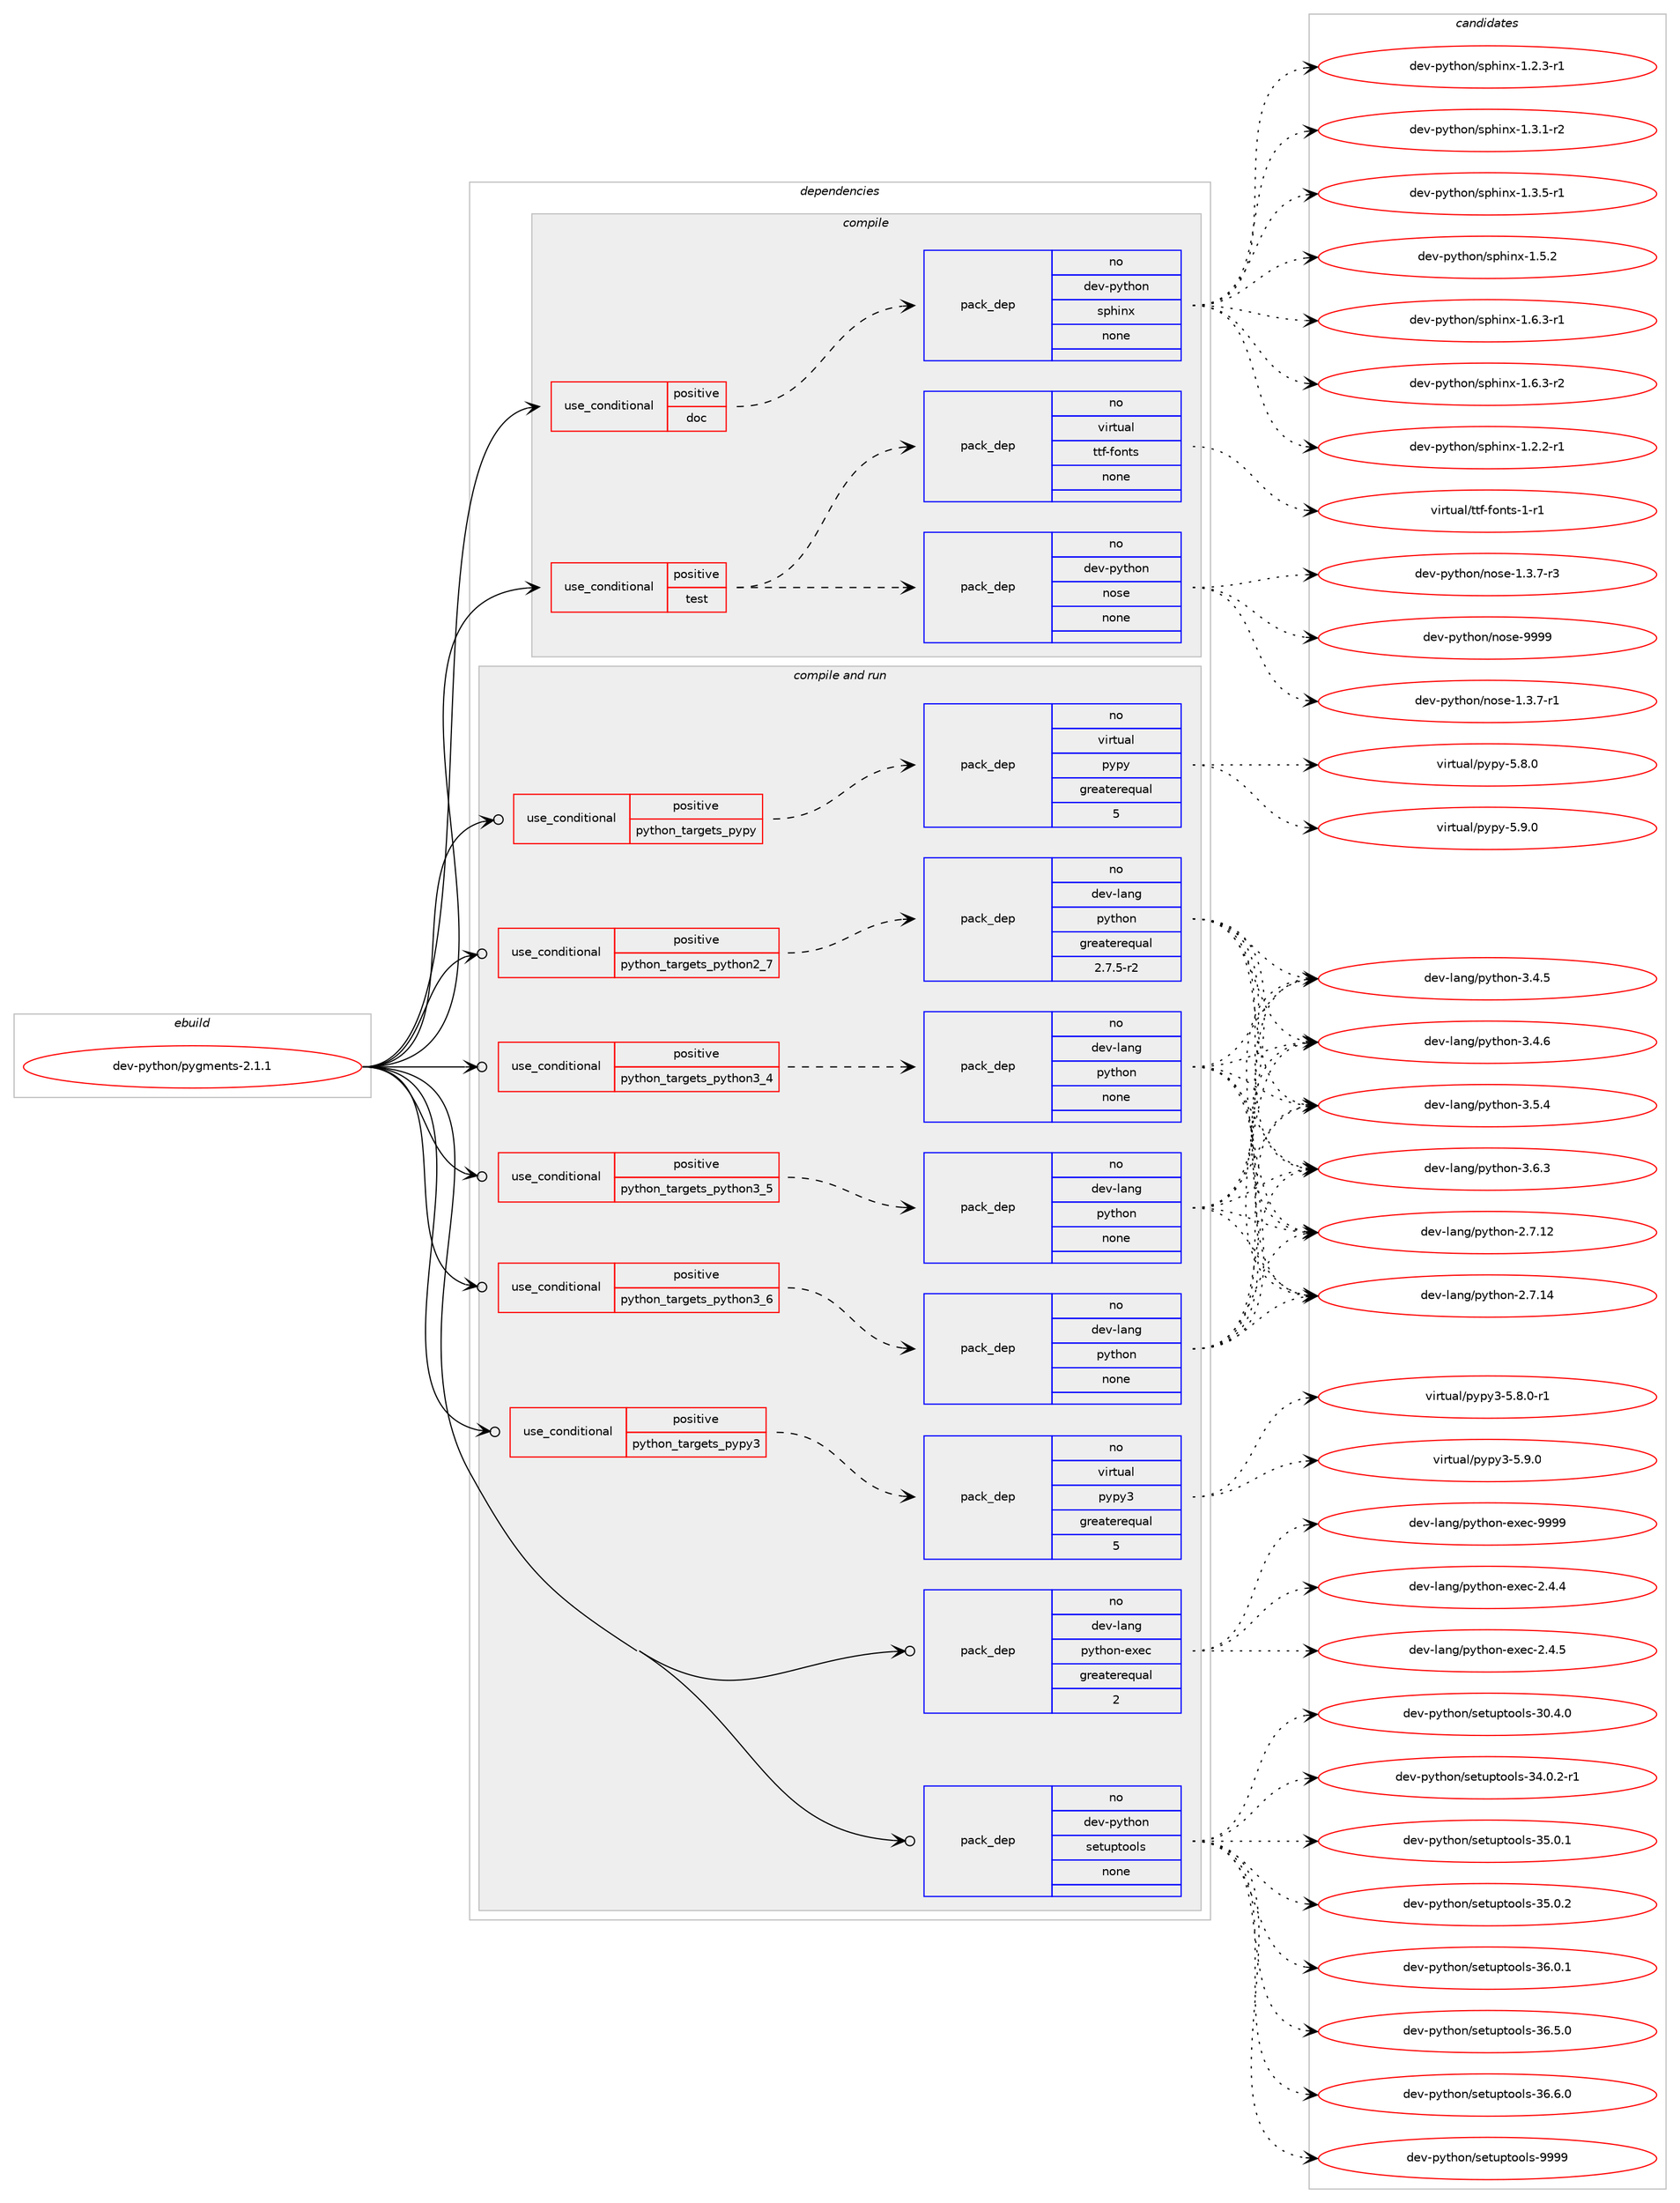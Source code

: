 digraph prolog {

# *************
# Graph options
# *************

newrank=true;
concentrate=true;
compound=true;
graph [rankdir=LR,fontname=Helvetica,fontsize=10,ranksep=1.5];#, ranksep=2.5, nodesep=0.2];
edge  [arrowhead=vee];
node  [fontname=Helvetica,fontsize=10];

# **********
# The ebuild
# **********

subgraph cluster_leftcol {
color=gray;
rank=same;
label=<<i>ebuild</i>>;
id [label="dev-python/pygments-2.1.1", color=red, width=4, href="../dev-python/pygments-2.1.1.svg"];
}

# ****************
# The dependencies
# ****************

subgraph cluster_midcol {
color=gray;
label=<<i>dependencies</i>>;
subgraph cluster_compile {
fillcolor="#eeeeee";
style=filled;
label=<<i>compile</i>>;
subgraph cond38459 {
dependency176471 [label=<<TABLE BORDER="0" CELLBORDER="1" CELLSPACING="0" CELLPADDING="4"><TR><TD ROWSPAN="3" CELLPADDING="10">use_conditional</TD></TR><TR><TD>positive</TD></TR><TR><TD>doc</TD></TR></TABLE>>, shape=none, color=red];
subgraph pack134098 {
dependency176472 [label=<<TABLE BORDER="0" CELLBORDER="1" CELLSPACING="0" CELLPADDING="4" WIDTH="220"><TR><TD ROWSPAN="6" CELLPADDING="30">pack_dep</TD></TR><TR><TD WIDTH="110">no</TD></TR><TR><TD>dev-python</TD></TR><TR><TD>sphinx</TD></TR><TR><TD>none</TD></TR><TR><TD></TD></TR></TABLE>>, shape=none, color=blue];
}
dependency176471:e -> dependency176472:w [weight=20,style="dashed",arrowhead="vee"];
}
id:e -> dependency176471:w [weight=20,style="solid",arrowhead="vee"];
subgraph cond38460 {
dependency176473 [label=<<TABLE BORDER="0" CELLBORDER="1" CELLSPACING="0" CELLPADDING="4"><TR><TD ROWSPAN="3" CELLPADDING="10">use_conditional</TD></TR><TR><TD>positive</TD></TR><TR><TD>test</TD></TR></TABLE>>, shape=none, color=red];
subgraph pack134099 {
dependency176474 [label=<<TABLE BORDER="0" CELLBORDER="1" CELLSPACING="0" CELLPADDING="4" WIDTH="220"><TR><TD ROWSPAN="6" CELLPADDING="30">pack_dep</TD></TR><TR><TD WIDTH="110">no</TD></TR><TR><TD>dev-python</TD></TR><TR><TD>nose</TD></TR><TR><TD>none</TD></TR><TR><TD></TD></TR></TABLE>>, shape=none, color=blue];
}
dependency176473:e -> dependency176474:w [weight=20,style="dashed",arrowhead="vee"];
subgraph pack134100 {
dependency176475 [label=<<TABLE BORDER="0" CELLBORDER="1" CELLSPACING="0" CELLPADDING="4" WIDTH="220"><TR><TD ROWSPAN="6" CELLPADDING="30">pack_dep</TD></TR><TR><TD WIDTH="110">no</TD></TR><TR><TD>virtual</TD></TR><TR><TD>ttf-fonts</TD></TR><TR><TD>none</TD></TR><TR><TD></TD></TR></TABLE>>, shape=none, color=blue];
}
dependency176473:e -> dependency176475:w [weight=20,style="dashed",arrowhead="vee"];
}
id:e -> dependency176473:w [weight=20,style="solid",arrowhead="vee"];
}
subgraph cluster_compileandrun {
fillcolor="#eeeeee";
style=filled;
label=<<i>compile and run</i>>;
subgraph cond38461 {
dependency176476 [label=<<TABLE BORDER="0" CELLBORDER="1" CELLSPACING="0" CELLPADDING="4"><TR><TD ROWSPAN="3" CELLPADDING="10">use_conditional</TD></TR><TR><TD>positive</TD></TR><TR><TD>python_targets_pypy</TD></TR></TABLE>>, shape=none, color=red];
subgraph pack134101 {
dependency176477 [label=<<TABLE BORDER="0" CELLBORDER="1" CELLSPACING="0" CELLPADDING="4" WIDTH="220"><TR><TD ROWSPAN="6" CELLPADDING="30">pack_dep</TD></TR><TR><TD WIDTH="110">no</TD></TR><TR><TD>virtual</TD></TR><TR><TD>pypy</TD></TR><TR><TD>greaterequal</TD></TR><TR><TD>5</TD></TR></TABLE>>, shape=none, color=blue];
}
dependency176476:e -> dependency176477:w [weight=20,style="dashed",arrowhead="vee"];
}
id:e -> dependency176476:w [weight=20,style="solid",arrowhead="odotvee"];
subgraph cond38462 {
dependency176478 [label=<<TABLE BORDER="0" CELLBORDER="1" CELLSPACING="0" CELLPADDING="4"><TR><TD ROWSPAN="3" CELLPADDING="10">use_conditional</TD></TR><TR><TD>positive</TD></TR><TR><TD>python_targets_pypy3</TD></TR></TABLE>>, shape=none, color=red];
subgraph pack134102 {
dependency176479 [label=<<TABLE BORDER="0" CELLBORDER="1" CELLSPACING="0" CELLPADDING="4" WIDTH="220"><TR><TD ROWSPAN="6" CELLPADDING="30">pack_dep</TD></TR><TR><TD WIDTH="110">no</TD></TR><TR><TD>virtual</TD></TR><TR><TD>pypy3</TD></TR><TR><TD>greaterequal</TD></TR><TR><TD>5</TD></TR></TABLE>>, shape=none, color=blue];
}
dependency176478:e -> dependency176479:w [weight=20,style="dashed",arrowhead="vee"];
}
id:e -> dependency176478:w [weight=20,style="solid",arrowhead="odotvee"];
subgraph cond38463 {
dependency176480 [label=<<TABLE BORDER="0" CELLBORDER="1" CELLSPACING="0" CELLPADDING="4"><TR><TD ROWSPAN="3" CELLPADDING="10">use_conditional</TD></TR><TR><TD>positive</TD></TR><TR><TD>python_targets_python2_7</TD></TR></TABLE>>, shape=none, color=red];
subgraph pack134103 {
dependency176481 [label=<<TABLE BORDER="0" CELLBORDER="1" CELLSPACING="0" CELLPADDING="4" WIDTH="220"><TR><TD ROWSPAN="6" CELLPADDING="30">pack_dep</TD></TR><TR><TD WIDTH="110">no</TD></TR><TR><TD>dev-lang</TD></TR><TR><TD>python</TD></TR><TR><TD>greaterequal</TD></TR><TR><TD>2.7.5-r2</TD></TR></TABLE>>, shape=none, color=blue];
}
dependency176480:e -> dependency176481:w [weight=20,style="dashed",arrowhead="vee"];
}
id:e -> dependency176480:w [weight=20,style="solid",arrowhead="odotvee"];
subgraph cond38464 {
dependency176482 [label=<<TABLE BORDER="0" CELLBORDER="1" CELLSPACING="0" CELLPADDING="4"><TR><TD ROWSPAN="3" CELLPADDING="10">use_conditional</TD></TR><TR><TD>positive</TD></TR><TR><TD>python_targets_python3_4</TD></TR></TABLE>>, shape=none, color=red];
subgraph pack134104 {
dependency176483 [label=<<TABLE BORDER="0" CELLBORDER="1" CELLSPACING="0" CELLPADDING="4" WIDTH="220"><TR><TD ROWSPAN="6" CELLPADDING="30">pack_dep</TD></TR><TR><TD WIDTH="110">no</TD></TR><TR><TD>dev-lang</TD></TR><TR><TD>python</TD></TR><TR><TD>none</TD></TR><TR><TD></TD></TR></TABLE>>, shape=none, color=blue];
}
dependency176482:e -> dependency176483:w [weight=20,style="dashed",arrowhead="vee"];
}
id:e -> dependency176482:w [weight=20,style="solid",arrowhead="odotvee"];
subgraph cond38465 {
dependency176484 [label=<<TABLE BORDER="0" CELLBORDER="1" CELLSPACING="0" CELLPADDING="4"><TR><TD ROWSPAN="3" CELLPADDING="10">use_conditional</TD></TR><TR><TD>positive</TD></TR><TR><TD>python_targets_python3_5</TD></TR></TABLE>>, shape=none, color=red];
subgraph pack134105 {
dependency176485 [label=<<TABLE BORDER="0" CELLBORDER="1" CELLSPACING="0" CELLPADDING="4" WIDTH="220"><TR><TD ROWSPAN="6" CELLPADDING="30">pack_dep</TD></TR><TR><TD WIDTH="110">no</TD></TR><TR><TD>dev-lang</TD></TR><TR><TD>python</TD></TR><TR><TD>none</TD></TR><TR><TD></TD></TR></TABLE>>, shape=none, color=blue];
}
dependency176484:e -> dependency176485:w [weight=20,style="dashed",arrowhead="vee"];
}
id:e -> dependency176484:w [weight=20,style="solid",arrowhead="odotvee"];
subgraph cond38466 {
dependency176486 [label=<<TABLE BORDER="0" CELLBORDER="1" CELLSPACING="0" CELLPADDING="4"><TR><TD ROWSPAN="3" CELLPADDING="10">use_conditional</TD></TR><TR><TD>positive</TD></TR><TR><TD>python_targets_python3_6</TD></TR></TABLE>>, shape=none, color=red];
subgraph pack134106 {
dependency176487 [label=<<TABLE BORDER="0" CELLBORDER="1" CELLSPACING="0" CELLPADDING="4" WIDTH="220"><TR><TD ROWSPAN="6" CELLPADDING="30">pack_dep</TD></TR><TR><TD WIDTH="110">no</TD></TR><TR><TD>dev-lang</TD></TR><TR><TD>python</TD></TR><TR><TD>none</TD></TR><TR><TD></TD></TR></TABLE>>, shape=none, color=blue];
}
dependency176486:e -> dependency176487:w [weight=20,style="dashed",arrowhead="vee"];
}
id:e -> dependency176486:w [weight=20,style="solid",arrowhead="odotvee"];
subgraph pack134107 {
dependency176488 [label=<<TABLE BORDER="0" CELLBORDER="1" CELLSPACING="0" CELLPADDING="4" WIDTH="220"><TR><TD ROWSPAN="6" CELLPADDING="30">pack_dep</TD></TR><TR><TD WIDTH="110">no</TD></TR><TR><TD>dev-lang</TD></TR><TR><TD>python-exec</TD></TR><TR><TD>greaterequal</TD></TR><TR><TD>2</TD></TR></TABLE>>, shape=none, color=blue];
}
id:e -> dependency176488:w [weight=20,style="solid",arrowhead="odotvee"];
subgraph pack134108 {
dependency176489 [label=<<TABLE BORDER="0" CELLBORDER="1" CELLSPACING="0" CELLPADDING="4" WIDTH="220"><TR><TD ROWSPAN="6" CELLPADDING="30">pack_dep</TD></TR><TR><TD WIDTH="110">no</TD></TR><TR><TD>dev-python</TD></TR><TR><TD>setuptools</TD></TR><TR><TD>none</TD></TR><TR><TD></TD></TR></TABLE>>, shape=none, color=blue];
}
id:e -> dependency176489:w [weight=20,style="solid",arrowhead="odotvee"];
}
subgraph cluster_run {
fillcolor="#eeeeee";
style=filled;
label=<<i>run</i>>;
}
}

# **************
# The candidates
# **************

subgraph cluster_choices {
rank=same;
color=gray;
label=<<i>candidates</i>>;

subgraph choice134098 {
color=black;
nodesep=1;
choice10010111845112121116104111110471151121041051101204549465046504511449 [label="dev-python/sphinx-1.2.2-r1", color=red, width=4,href="../dev-python/sphinx-1.2.2-r1.svg"];
choice10010111845112121116104111110471151121041051101204549465046514511449 [label="dev-python/sphinx-1.2.3-r1", color=red, width=4,href="../dev-python/sphinx-1.2.3-r1.svg"];
choice10010111845112121116104111110471151121041051101204549465146494511450 [label="dev-python/sphinx-1.3.1-r2", color=red, width=4,href="../dev-python/sphinx-1.3.1-r2.svg"];
choice10010111845112121116104111110471151121041051101204549465146534511449 [label="dev-python/sphinx-1.3.5-r1", color=red, width=4,href="../dev-python/sphinx-1.3.5-r1.svg"];
choice1001011184511212111610411111047115112104105110120454946534650 [label="dev-python/sphinx-1.5.2", color=red, width=4,href="../dev-python/sphinx-1.5.2.svg"];
choice10010111845112121116104111110471151121041051101204549465446514511449 [label="dev-python/sphinx-1.6.3-r1", color=red, width=4,href="../dev-python/sphinx-1.6.3-r1.svg"];
choice10010111845112121116104111110471151121041051101204549465446514511450 [label="dev-python/sphinx-1.6.3-r2", color=red, width=4,href="../dev-python/sphinx-1.6.3-r2.svg"];
dependency176472:e -> choice10010111845112121116104111110471151121041051101204549465046504511449:w [style=dotted,weight="100"];
dependency176472:e -> choice10010111845112121116104111110471151121041051101204549465046514511449:w [style=dotted,weight="100"];
dependency176472:e -> choice10010111845112121116104111110471151121041051101204549465146494511450:w [style=dotted,weight="100"];
dependency176472:e -> choice10010111845112121116104111110471151121041051101204549465146534511449:w [style=dotted,weight="100"];
dependency176472:e -> choice1001011184511212111610411111047115112104105110120454946534650:w [style=dotted,weight="100"];
dependency176472:e -> choice10010111845112121116104111110471151121041051101204549465446514511449:w [style=dotted,weight="100"];
dependency176472:e -> choice10010111845112121116104111110471151121041051101204549465446514511450:w [style=dotted,weight="100"];
}
subgraph choice134099 {
color=black;
nodesep=1;
choice10010111845112121116104111110471101111151014549465146554511449 [label="dev-python/nose-1.3.7-r1", color=red, width=4,href="../dev-python/nose-1.3.7-r1.svg"];
choice10010111845112121116104111110471101111151014549465146554511451 [label="dev-python/nose-1.3.7-r3", color=red, width=4,href="../dev-python/nose-1.3.7-r3.svg"];
choice10010111845112121116104111110471101111151014557575757 [label="dev-python/nose-9999", color=red, width=4,href="../dev-python/nose-9999.svg"];
dependency176474:e -> choice10010111845112121116104111110471101111151014549465146554511449:w [style=dotted,weight="100"];
dependency176474:e -> choice10010111845112121116104111110471101111151014549465146554511451:w [style=dotted,weight="100"];
dependency176474:e -> choice10010111845112121116104111110471101111151014557575757:w [style=dotted,weight="100"];
}
subgraph choice134100 {
color=black;
nodesep=1;
choice11810511411611797108471161161024510211111011611545494511449 [label="virtual/ttf-fonts-1-r1", color=red, width=4,href="../virtual/ttf-fonts-1-r1.svg"];
dependency176475:e -> choice11810511411611797108471161161024510211111011611545494511449:w [style=dotted,weight="100"];
}
subgraph choice134101 {
color=black;
nodesep=1;
choice1181051141161179710847112121112121455346564648 [label="virtual/pypy-5.8.0", color=red, width=4,href="../virtual/pypy-5.8.0.svg"];
choice1181051141161179710847112121112121455346574648 [label="virtual/pypy-5.9.0", color=red, width=4,href="../virtual/pypy-5.9.0.svg"];
dependency176477:e -> choice1181051141161179710847112121112121455346564648:w [style=dotted,weight="100"];
dependency176477:e -> choice1181051141161179710847112121112121455346574648:w [style=dotted,weight="100"];
}
subgraph choice134102 {
color=black;
nodesep=1;
choice1181051141161179710847112121112121514553465646484511449 [label="virtual/pypy3-5.8.0-r1", color=red, width=4,href="../virtual/pypy3-5.8.0-r1.svg"];
choice118105114116117971084711212111212151455346574648 [label="virtual/pypy3-5.9.0", color=red, width=4,href="../virtual/pypy3-5.9.0.svg"];
dependency176479:e -> choice1181051141161179710847112121112121514553465646484511449:w [style=dotted,weight="100"];
dependency176479:e -> choice118105114116117971084711212111212151455346574648:w [style=dotted,weight="100"];
}
subgraph choice134103 {
color=black;
nodesep=1;
choice10010111845108971101034711212111610411111045504655464950 [label="dev-lang/python-2.7.12", color=red, width=4,href="../dev-lang/python-2.7.12.svg"];
choice10010111845108971101034711212111610411111045504655464952 [label="dev-lang/python-2.7.14", color=red, width=4,href="../dev-lang/python-2.7.14.svg"];
choice100101118451089711010347112121116104111110455146524653 [label="dev-lang/python-3.4.5", color=red, width=4,href="../dev-lang/python-3.4.5.svg"];
choice100101118451089711010347112121116104111110455146524654 [label="dev-lang/python-3.4.6", color=red, width=4,href="../dev-lang/python-3.4.6.svg"];
choice100101118451089711010347112121116104111110455146534652 [label="dev-lang/python-3.5.4", color=red, width=4,href="../dev-lang/python-3.5.4.svg"];
choice100101118451089711010347112121116104111110455146544651 [label="dev-lang/python-3.6.3", color=red, width=4,href="../dev-lang/python-3.6.3.svg"];
dependency176481:e -> choice10010111845108971101034711212111610411111045504655464950:w [style=dotted,weight="100"];
dependency176481:e -> choice10010111845108971101034711212111610411111045504655464952:w [style=dotted,weight="100"];
dependency176481:e -> choice100101118451089711010347112121116104111110455146524653:w [style=dotted,weight="100"];
dependency176481:e -> choice100101118451089711010347112121116104111110455146524654:w [style=dotted,weight="100"];
dependency176481:e -> choice100101118451089711010347112121116104111110455146534652:w [style=dotted,weight="100"];
dependency176481:e -> choice100101118451089711010347112121116104111110455146544651:w [style=dotted,weight="100"];
}
subgraph choice134104 {
color=black;
nodesep=1;
choice10010111845108971101034711212111610411111045504655464950 [label="dev-lang/python-2.7.12", color=red, width=4,href="../dev-lang/python-2.7.12.svg"];
choice10010111845108971101034711212111610411111045504655464952 [label="dev-lang/python-2.7.14", color=red, width=4,href="../dev-lang/python-2.7.14.svg"];
choice100101118451089711010347112121116104111110455146524653 [label="dev-lang/python-3.4.5", color=red, width=4,href="../dev-lang/python-3.4.5.svg"];
choice100101118451089711010347112121116104111110455146524654 [label="dev-lang/python-3.4.6", color=red, width=4,href="../dev-lang/python-3.4.6.svg"];
choice100101118451089711010347112121116104111110455146534652 [label="dev-lang/python-3.5.4", color=red, width=4,href="../dev-lang/python-3.5.4.svg"];
choice100101118451089711010347112121116104111110455146544651 [label="dev-lang/python-3.6.3", color=red, width=4,href="../dev-lang/python-3.6.3.svg"];
dependency176483:e -> choice10010111845108971101034711212111610411111045504655464950:w [style=dotted,weight="100"];
dependency176483:e -> choice10010111845108971101034711212111610411111045504655464952:w [style=dotted,weight="100"];
dependency176483:e -> choice100101118451089711010347112121116104111110455146524653:w [style=dotted,weight="100"];
dependency176483:e -> choice100101118451089711010347112121116104111110455146524654:w [style=dotted,weight="100"];
dependency176483:e -> choice100101118451089711010347112121116104111110455146534652:w [style=dotted,weight="100"];
dependency176483:e -> choice100101118451089711010347112121116104111110455146544651:w [style=dotted,weight="100"];
}
subgraph choice134105 {
color=black;
nodesep=1;
choice10010111845108971101034711212111610411111045504655464950 [label="dev-lang/python-2.7.12", color=red, width=4,href="../dev-lang/python-2.7.12.svg"];
choice10010111845108971101034711212111610411111045504655464952 [label="dev-lang/python-2.7.14", color=red, width=4,href="../dev-lang/python-2.7.14.svg"];
choice100101118451089711010347112121116104111110455146524653 [label="dev-lang/python-3.4.5", color=red, width=4,href="../dev-lang/python-3.4.5.svg"];
choice100101118451089711010347112121116104111110455146524654 [label="dev-lang/python-3.4.6", color=red, width=4,href="../dev-lang/python-3.4.6.svg"];
choice100101118451089711010347112121116104111110455146534652 [label="dev-lang/python-3.5.4", color=red, width=4,href="../dev-lang/python-3.5.4.svg"];
choice100101118451089711010347112121116104111110455146544651 [label="dev-lang/python-3.6.3", color=red, width=4,href="../dev-lang/python-3.6.3.svg"];
dependency176485:e -> choice10010111845108971101034711212111610411111045504655464950:w [style=dotted,weight="100"];
dependency176485:e -> choice10010111845108971101034711212111610411111045504655464952:w [style=dotted,weight="100"];
dependency176485:e -> choice100101118451089711010347112121116104111110455146524653:w [style=dotted,weight="100"];
dependency176485:e -> choice100101118451089711010347112121116104111110455146524654:w [style=dotted,weight="100"];
dependency176485:e -> choice100101118451089711010347112121116104111110455146534652:w [style=dotted,weight="100"];
dependency176485:e -> choice100101118451089711010347112121116104111110455146544651:w [style=dotted,weight="100"];
}
subgraph choice134106 {
color=black;
nodesep=1;
choice10010111845108971101034711212111610411111045504655464950 [label="dev-lang/python-2.7.12", color=red, width=4,href="../dev-lang/python-2.7.12.svg"];
choice10010111845108971101034711212111610411111045504655464952 [label="dev-lang/python-2.7.14", color=red, width=4,href="../dev-lang/python-2.7.14.svg"];
choice100101118451089711010347112121116104111110455146524653 [label="dev-lang/python-3.4.5", color=red, width=4,href="../dev-lang/python-3.4.5.svg"];
choice100101118451089711010347112121116104111110455146524654 [label="dev-lang/python-3.4.6", color=red, width=4,href="../dev-lang/python-3.4.6.svg"];
choice100101118451089711010347112121116104111110455146534652 [label="dev-lang/python-3.5.4", color=red, width=4,href="../dev-lang/python-3.5.4.svg"];
choice100101118451089711010347112121116104111110455146544651 [label="dev-lang/python-3.6.3", color=red, width=4,href="../dev-lang/python-3.6.3.svg"];
dependency176487:e -> choice10010111845108971101034711212111610411111045504655464950:w [style=dotted,weight="100"];
dependency176487:e -> choice10010111845108971101034711212111610411111045504655464952:w [style=dotted,weight="100"];
dependency176487:e -> choice100101118451089711010347112121116104111110455146524653:w [style=dotted,weight="100"];
dependency176487:e -> choice100101118451089711010347112121116104111110455146524654:w [style=dotted,weight="100"];
dependency176487:e -> choice100101118451089711010347112121116104111110455146534652:w [style=dotted,weight="100"];
dependency176487:e -> choice100101118451089711010347112121116104111110455146544651:w [style=dotted,weight="100"];
}
subgraph choice134107 {
color=black;
nodesep=1;
choice1001011184510897110103471121211161041111104510112010199455046524652 [label="dev-lang/python-exec-2.4.4", color=red, width=4,href="../dev-lang/python-exec-2.4.4.svg"];
choice1001011184510897110103471121211161041111104510112010199455046524653 [label="dev-lang/python-exec-2.4.5", color=red, width=4,href="../dev-lang/python-exec-2.4.5.svg"];
choice10010111845108971101034711212111610411111045101120101994557575757 [label="dev-lang/python-exec-9999", color=red, width=4,href="../dev-lang/python-exec-9999.svg"];
dependency176488:e -> choice1001011184510897110103471121211161041111104510112010199455046524652:w [style=dotted,weight="100"];
dependency176488:e -> choice1001011184510897110103471121211161041111104510112010199455046524653:w [style=dotted,weight="100"];
dependency176488:e -> choice10010111845108971101034711212111610411111045101120101994557575757:w [style=dotted,weight="100"];
}
subgraph choice134108 {
color=black;
nodesep=1;
choice100101118451121211161041111104711510111611711211611111110811545514846524648 [label="dev-python/setuptools-30.4.0", color=red, width=4,href="../dev-python/setuptools-30.4.0.svg"];
choice1001011184511212111610411111047115101116117112116111111108115455152464846504511449 [label="dev-python/setuptools-34.0.2-r1", color=red, width=4,href="../dev-python/setuptools-34.0.2-r1.svg"];
choice100101118451121211161041111104711510111611711211611111110811545515346484649 [label="dev-python/setuptools-35.0.1", color=red, width=4,href="../dev-python/setuptools-35.0.1.svg"];
choice100101118451121211161041111104711510111611711211611111110811545515346484650 [label="dev-python/setuptools-35.0.2", color=red, width=4,href="../dev-python/setuptools-35.0.2.svg"];
choice100101118451121211161041111104711510111611711211611111110811545515446484649 [label="dev-python/setuptools-36.0.1", color=red, width=4,href="../dev-python/setuptools-36.0.1.svg"];
choice100101118451121211161041111104711510111611711211611111110811545515446534648 [label="dev-python/setuptools-36.5.0", color=red, width=4,href="../dev-python/setuptools-36.5.0.svg"];
choice100101118451121211161041111104711510111611711211611111110811545515446544648 [label="dev-python/setuptools-36.6.0", color=red, width=4,href="../dev-python/setuptools-36.6.0.svg"];
choice10010111845112121116104111110471151011161171121161111111081154557575757 [label="dev-python/setuptools-9999", color=red, width=4,href="../dev-python/setuptools-9999.svg"];
dependency176489:e -> choice100101118451121211161041111104711510111611711211611111110811545514846524648:w [style=dotted,weight="100"];
dependency176489:e -> choice1001011184511212111610411111047115101116117112116111111108115455152464846504511449:w [style=dotted,weight="100"];
dependency176489:e -> choice100101118451121211161041111104711510111611711211611111110811545515346484649:w [style=dotted,weight="100"];
dependency176489:e -> choice100101118451121211161041111104711510111611711211611111110811545515346484650:w [style=dotted,weight="100"];
dependency176489:e -> choice100101118451121211161041111104711510111611711211611111110811545515446484649:w [style=dotted,weight="100"];
dependency176489:e -> choice100101118451121211161041111104711510111611711211611111110811545515446534648:w [style=dotted,weight="100"];
dependency176489:e -> choice100101118451121211161041111104711510111611711211611111110811545515446544648:w [style=dotted,weight="100"];
dependency176489:e -> choice10010111845112121116104111110471151011161171121161111111081154557575757:w [style=dotted,weight="100"];
}
}

}
